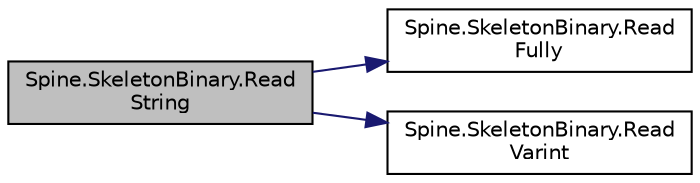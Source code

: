 digraph "Spine.SkeletonBinary.ReadString"
{
 // LATEX_PDF_SIZE
  edge [fontname="Helvetica",fontsize="10",labelfontname="Helvetica",labelfontsize="10"];
  node [fontname="Helvetica",fontsize="10",shape=record];
  rankdir="LR";
  Node1 [label="Spine.SkeletonBinary.Read\lString",height=0.2,width=0.4,color="black", fillcolor="grey75", style="filled", fontcolor="black",tooltip=" "];
  Node1 -> Node2 [color="midnightblue",fontsize="10",style="solid"];
  Node2 [label="Spine.SkeletonBinary.Read\lFully",height=0.2,width=0.4,color="black", fillcolor="white", style="filled",URL="$class_spine_1_1_skeleton_binary.html#a3c31f5d3d2c410d11407e234e370e533",tooltip=" "];
  Node1 -> Node3 [color="midnightblue",fontsize="10",style="solid"];
  Node3 [label="Spine.SkeletonBinary.Read\lVarint",height=0.2,width=0.4,color="black", fillcolor="white", style="filled",URL="$class_spine_1_1_skeleton_binary.html#a416307e9af6f3b22570f7b51e2673271",tooltip=" "];
}
